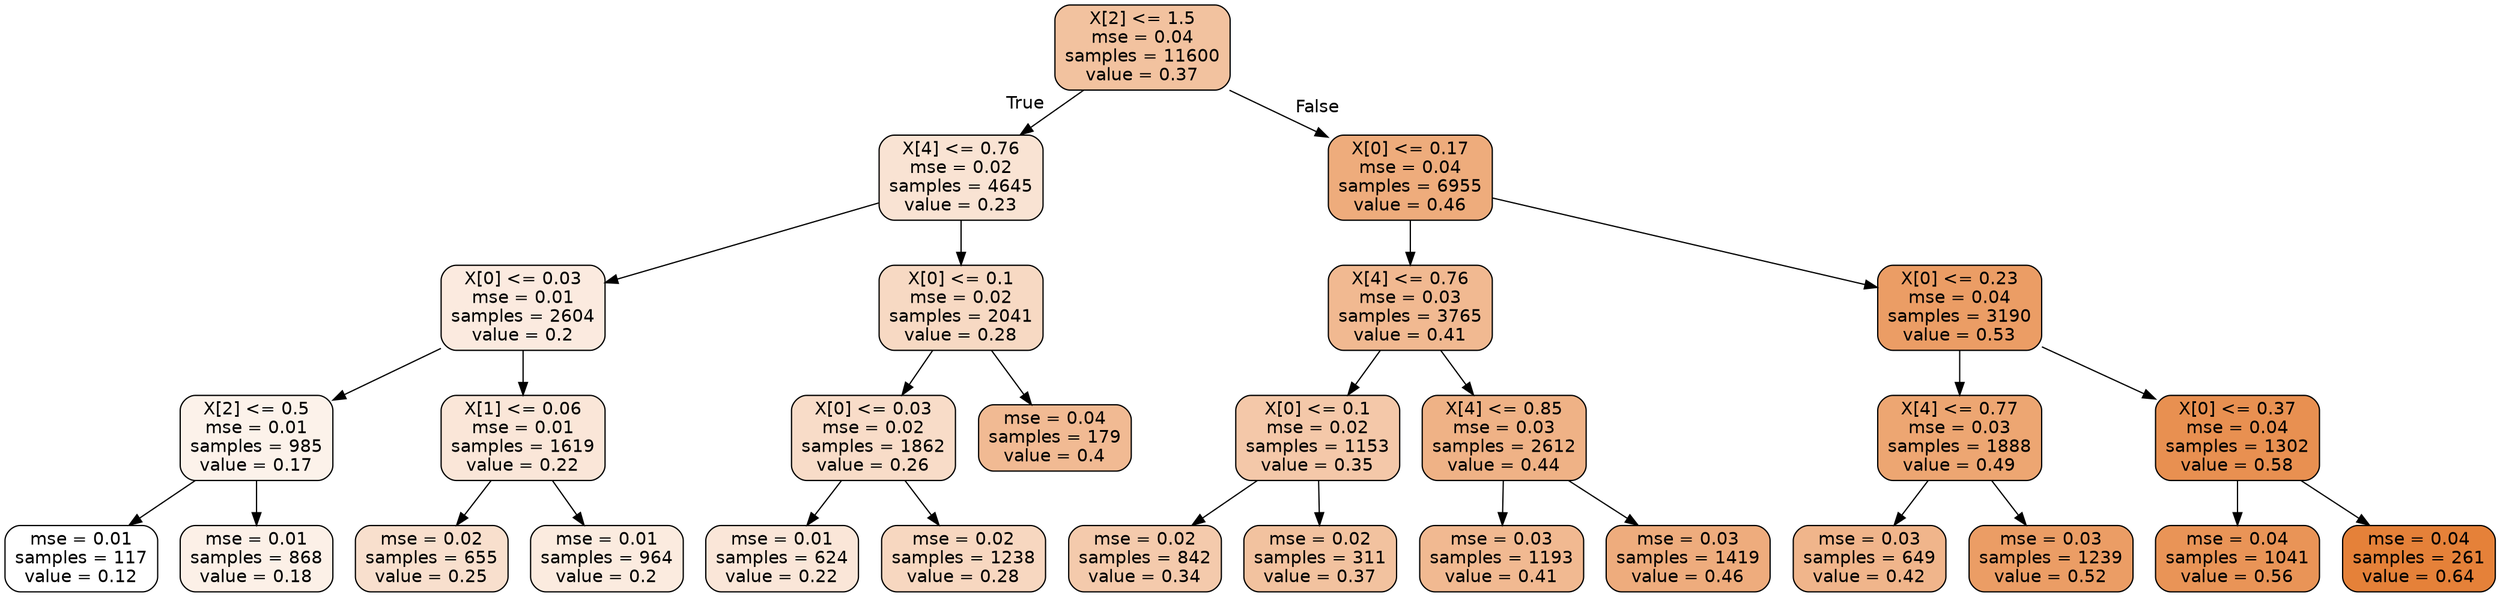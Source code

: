 digraph Tree {
node [shape=box, style="filled, rounded", color="black", fontname=helvetica] ;
edge [fontname=helvetica] ;
0 [label="X[2] <= 1.5\nmse = 0.04\nsamples = 11600\nvalue = 0.37", fillcolor="#f2c29f"] ;
1 [label="X[4] <= 0.76\nmse = 0.02\nsamples = 4645\nvalue = 0.23", fillcolor="#f9e3d3"] ;
0 -> 1 [labeldistance=2.5, labelangle=45, headlabel="True"] ;
2 [label="X[0] <= 0.03\nmse = 0.01\nsamples = 2604\nvalue = 0.2", fillcolor="#fbeadf"] ;
1 -> 2 ;
3 [label="X[2] <= 0.5\nmse = 0.01\nsamples = 985\nvalue = 0.17", fillcolor="#fcf2ea"] ;
2 -> 3 ;
4 [label="mse = 0.01\nsamples = 117\nvalue = 0.12", fillcolor="#ffffff"] ;
3 -> 4 ;
5 [label="mse = 0.01\nsamples = 868\nvalue = 0.18", fillcolor="#fcf0e7"] ;
3 -> 5 ;
6 [label="X[1] <= 0.06\nmse = 0.01\nsamples = 1619\nvalue = 0.22", fillcolor="#fae6d8"] ;
2 -> 6 ;
7 [label="mse = 0.02\nsamples = 655\nvalue = 0.25", fillcolor="#f8dfcd"] ;
6 -> 7 ;
8 [label="mse = 0.01\nsamples = 964\nvalue = 0.2", fillcolor="#fbebdf"] ;
6 -> 8 ;
9 [label="X[0] <= 0.1\nmse = 0.02\nsamples = 2041\nvalue = 0.28", fillcolor="#f7d9c3"] ;
1 -> 9 ;
10 [label="X[0] <= 0.03\nmse = 0.02\nsamples = 1862\nvalue = 0.26", fillcolor="#f8dcc8"] ;
9 -> 10 ;
11 [label="mse = 0.01\nsamples = 624\nvalue = 0.22", fillcolor="#fae6d8"] ;
10 -> 11 ;
12 [label="mse = 0.02\nsamples = 1238\nvalue = 0.28", fillcolor="#f7d7c0"] ;
10 -> 12 ;
13 [label="mse = 0.04\nsamples = 179\nvalue = 0.4", fillcolor="#f1ba93"] ;
9 -> 13 ;
14 [label="X[0] <= 0.17\nmse = 0.04\nsamples = 6955\nvalue = 0.46", fillcolor="#eeac7c"] ;
0 -> 14 [labeldistance=2.5, labelangle=-45, headlabel="False"] ;
15 [label="X[4] <= 0.76\nmse = 0.03\nsamples = 3765\nvalue = 0.41", fillcolor="#f1b991"] ;
14 -> 15 ;
16 [label="X[0] <= 0.1\nmse = 0.02\nsamples = 1153\nvalue = 0.35", fillcolor="#f4c8a9"] ;
15 -> 16 ;
17 [label="mse = 0.02\nsamples = 842\nvalue = 0.34", fillcolor="#f4caac"] ;
16 -> 17 ;
18 [label="mse = 0.02\nsamples = 311\nvalue = 0.37", fillcolor="#f2c29f"] ;
16 -> 18 ;
19 [label="X[4] <= 0.85\nmse = 0.03\nsamples = 2612\nvalue = 0.44", fillcolor="#efb286"] ;
15 -> 19 ;
20 [label="mse = 0.03\nsamples = 1193\nvalue = 0.41", fillcolor="#f1b991"] ;
19 -> 20 ;
21 [label="mse = 0.03\nsamples = 1419\nvalue = 0.46", fillcolor="#eeac7d"] ;
19 -> 21 ;
22 [label="X[0] <= 0.23\nmse = 0.04\nsamples = 3190\nvalue = 0.53", fillcolor="#eb9d65"] ;
14 -> 22 ;
23 [label="X[4] <= 0.77\nmse = 0.03\nsamples = 1888\nvalue = 0.49", fillcolor="#eda672"] ;
22 -> 23 ;
24 [label="mse = 0.03\nsamples = 649\nvalue = 0.42", fillcolor="#f0b58b"] ;
23 -> 24 ;
25 [label="mse = 0.03\nsamples = 1239\nvalue = 0.52", fillcolor="#eb9d65"] ;
23 -> 25 ;
26 [label="X[0] <= 0.37\nmse = 0.04\nsamples = 1302\nvalue = 0.58", fillcolor="#e89051"] ;
22 -> 26 ;
27 [label="mse = 0.04\nsamples = 1041\nvalue = 0.56", fillcolor="#e99457"] ;
26 -> 27 ;
28 [label="mse = 0.04\nsamples = 261\nvalue = 0.64", fillcolor="#e58139"] ;
26 -> 28 ;
}